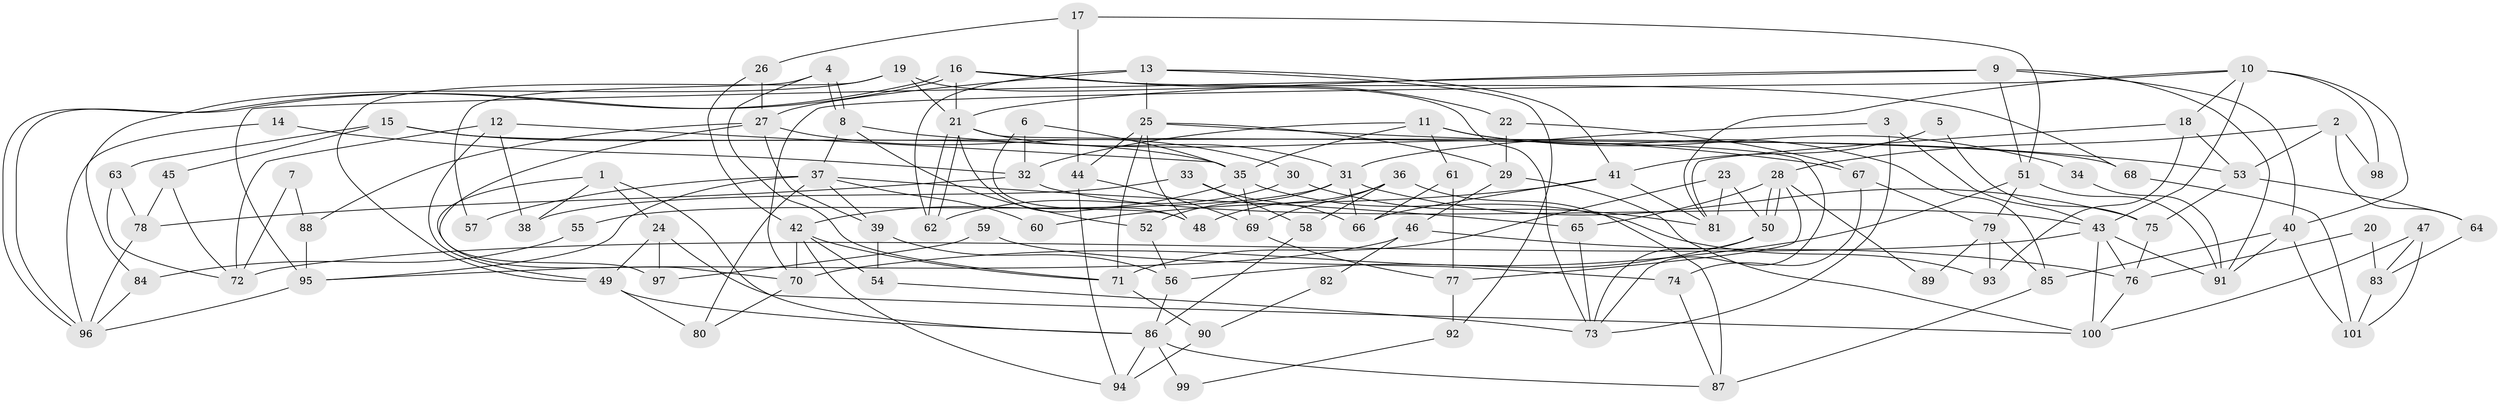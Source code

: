 // Generated by graph-tools (version 1.1) at 2025/51/03/09/25 04:51:40]
// undirected, 101 vertices, 202 edges
graph export_dot {
graph [start="1"]
  node [color=gray90,style=filled];
  1;
  2;
  3;
  4;
  5;
  6;
  7;
  8;
  9;
  10;
  11;
  12;
  13;
  14;
  15;
  16;
  17;
  18;
  19;
  20;
  21;
  22;
  23;
  24;
  25;
  26;
  27;
  28;
  29;
  30;
  31;
  32;
  33;
  34;
  35;
  36;
  37;
  38;
  39;
  40;
  41;
  42;
  43;
  44;
  45;
  46;
  47;
  48;
  49;
  50;
  51;
  52;
  53;
  54;
  55;
  56;
  57;
  58;
  59;
  60;
  61;
  62;
  63;
  64;
  65;
  66;
  67;
  68;
  69;
  70;
  71;
  72;
  73;
  74;
  75;
  76;
  77;
  78;
  79;
  80;
  81;
  82;
  83;
  84;
  85;
  86;
  87;
  88;
  89;
  90;
  91;
  92;
  93;
  94;
  95;
  96;
  97;
  98;
  99;
  100;
  101;
  1 -- 86;
  1 -- 24;
  1 -- 38;
  1 -- 97;
  2 -- 28;
  2 -- 53;
  2 -- 64;
  2 -- 98;
  3 -- 73;
  3 -- 31;
  3 -- 43;
  4 -- 8;
  4 -- 8;
  4 -- 71;
  4 -- 57;
  5 -- 75;
  5 -- 41;
  6 -- 35;
  6 -- 32;
  6 -- 48;
  7 -- 88;
  7 -- 72;
  8 -- 37;
  8 -- 52;
  8 -- 67;
  9 -- 21;
  9 -- 51;
  9 -- 40;
  9 -- 91;
  9 -- 95;
  10 -- 43;
  10 -- 18;
  10 -- 40;
  10 -- 70;
  10 -- 81;
  10 -- 98;
  11 -- 85;
  11 -- 35;
  11 -- 32;
  11 -- 34;
  11 -- 61;
  12 -- 35;
  12 -- 49;
  12 -- 38;
  12 -- 72;
  13 -- 25;
  13 -- 27;
  13 -- 41;
  13 -- 62;
  13 -- 92;
  14 -- 96;
  14 -- 32;
  15 -- 45;
  15 -- 35;
  15 -- 63;
  15 -- 68;
  16 -- 21;
  16 -- 96;
  16 -- 96;
  16 -- 22;
  16 -- 68;
  17 -- 44;
  17 -- 51;
  17 -- 26;
  18 -- 53;
  18 -- 81;
  18 -- 93;
  19 -- 73;
  19 -- 21;
  19 -- 49;
  19 -- 84;
  20 -- 83;
  20 -- 76;
  21 -- 48;
  21 -- 62;
  21 -- 62;
  21 -- 31;
  21 -- 73;
  22 -- 29;
  22 -- 67;
  23 -- 50;
  23 -- 71;
  23 -- 81;
  24 -- 49;
  24 -- 100;
  24 -- 97;
  25 -- 48;
  25 -- 29;
  25 -- 44;
  25 -- 53;
  25 -- 71;
  26 -- 27;
  26 -- 42;
  27 -- 30;
  27 -- 70;
  27 -- 39;
  27 -- 88;
  28 -- 77;
  28 -- 50;
  28 -- 50;
  28 -- 65;
  28 -- 89;
  29 -- 46;
  29 -- 100;
  30 -- 62;
  30 -- 81;
  31 -- 52;
  31 -- 55;
  31 -- 66;
  31 -- 75;
  32 -- 43;
  32 -- 78;
  33 -- 38;
  33 -- 66;
  33 -- 58;
  34 -- 91;
  35 -- 42;
  35 -- 93;
  35 -- 69;
  36 -- 69;
  36 -- 58;
  36 -- 48;
  36 -- 87;
  37 -- 95;
  37 -- 39;
  37 -- 57;
  37 -- 60;
  37 -- 65;
  37 -- 80;
  39 -- 56;
  39 -- 54;
  40 -- 85;
  40 -- 91;
  40 -- 101;
  41 -- 81;
  41 -- 60;
  41 -- 66;
  42 -- 54;
  42 -- 70;
  42 -- 71;
  42 -- 94;
  43 -- 91;
  43 -- 72;
  43 -- 76;
  43 -- 100;
  44 -- 94;
  44 -- 69;
  45 -- 72;
  45 -- 78;
  46 -- 76;
  46 -- 95;
  46 -- 82;
  47 -- 101;
  47 -- 83;
  47 -- 100;
  49 -- 80;
  49 -- 86;
  50 -- 73;
  50 -- 56;
  51 -- 70;
  51 -- 91;
  51 -- 79;
  52 -- 56;
  53 -- 75;
  53 -- 64;
  54 -- 73;
  55 -- 84;
  56 -- 86;
  58 -- 86;
  59 -- 97;
  59 -- 74;
  61 -- 66;
  61 -- 77;
  63 -- 72;
  63 -- 78;
  64 -- 83;
  65 -- 73;
  67 -- 74;
  67 -- 79;
  68 -- 101;
  69 -- 77;
  70 -- 80;
  71 -- 90;
  74 -- 87;
  75 -- 76;
  76 -- 100;
  77 -- 92;
  78 -- 96;
  79 -- 85;
  79 -- 89;
  79 -- 93;
  82 -- 90;
  83 -- 101;
  84 -- 96;
  85 -- 87;
  86 -- 87;
  86 -- 94;
  86 -- 99;
  88 -- 95;
  90 -- 94;
  92 -- 99;
  95 -- 96;
}
